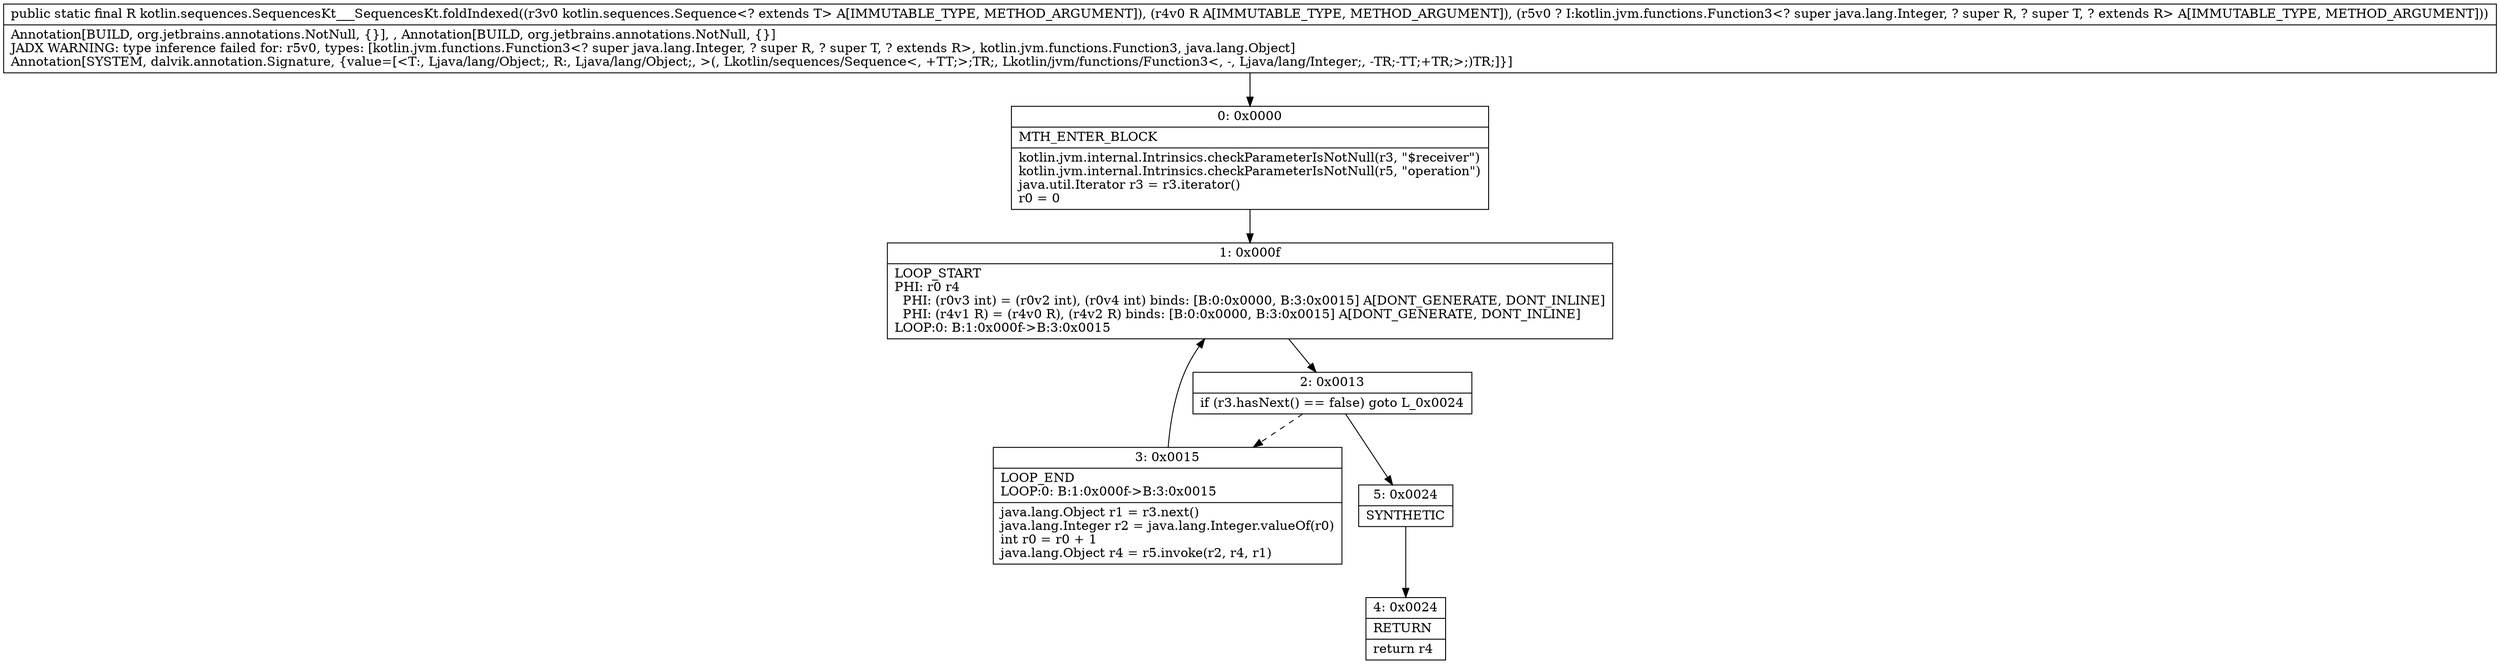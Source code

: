 digraph "CFG forkotlin.sequences.SequencesKt___SequencesKt.foldIndexed(Lkotlin\/sequences\/Sequence;Ljava\/lang\/Object;Lkotlin\/jvm\/functions\/Function3;)Ljava\/lang\/Object;" {
Node_0 [shape=record,label="{0\:\ 0x0000|MTH_ENTER_BLOCK\l|kotlin.jvm.internal.Intrinsics.checkParameterIsNotNull(r3, \"$receiver\")\lkotlin.jvm.internal.Intrinsics.checkParameterIsNotNull(r5, \"operation\")\ljava.util.Iterator r3 = r3.iterator()\lr0 = 0\l}"];
Node_1 [shape=record,label="{1\:\ 0x000f|LOOP_START\lPHI: r0 r4 \l  PHI: (r0v3 int) = (r0v2 int), (r0v4 int) binds: [B:0:0x0000, B:3:0x0015] A[DONT_GENERATE, DONT_INLINE]\l  PHI: (r4v1 R) = (r4v0 R), (r4v2 R) binds: [B:0:0x0000, B:3:0x0015] A[DONT_GENERATE, DONT_INLINE]\lLOOP:0: B:1:0x000f\-\>B:3:0x0015\l}"];
Node_2 [shape=record,label="{2\:\ 0x0013|if (r3.hasNext() == false) goto L_0x0024\l}"];
Node_3 [shape=record,label="{3\:\ 0x0015|LOOP_END\lLOOP:0: B:1:0x000f\-\>B:3:0x0015\l|java.lang.Object r1 = r3.next()\ljava.lang.Integer r2 = java.lang.Integer.valueOf(r0)\lint r0 = r0 + 1\ljava.lang.Object r4 = r5.invoke(r2, r4, r1)\l}"];
Node_4 [shape=record,label="{4\:\ 0x0024|RETURN\l|return r4\l}"];
Node_5 [shape=record,label="{5\:\ 0x0024|SYNTHETIC\l}"];
MethodNode[shape=record,label="{public static final R kotlin.sequences.SequencesKt___SequencesKt.foldIndexed((r3v0 kotlin.sequences.Sequence\<? extends T\> A[IMMUTABLE_TYPE, METHOD_ARGUMENT]), (r4v0 R A[IMMUTABLE_TYPE, METHOD_ARGUMENT]), (r5v0 ? I:kotlin.jvm.functions.Function3\<? super java.lang.Integer, ? super R, ? super T, ? extends R\> A[IMMUTABLE_TYPE, METHOD_ARGUMENT]))  | Annotation[BUILD, org.jetbrains.annotations.NotNull, \{\}], , Annotation[BUILD, org.jetbrains.annotations.NotNull, \{\}]\lJADX WARNING: type inference failed for: r5v0, types: [kotlin.jvm.functions.Function3\<? super java.lang.Integer, ? super R, ? super T, ? extends R\>, kotlin.jvm.functions.Function3, java.lang.Object]\lAnnotation[SYSTEM, dalvik.annotation.Signature, \{value=[\<T:, Ljava\/lang\/Object;, R:, Ljava\/lang\/Object;, \>(, Lkotlin\/sequences\/Sequence\<, +TT;\>;TR;, Lkotlin\/jvm\/functions\/Function3\<, \-, Ljava\/lang\/Integer;, \-TR;\-TT;+TR;\>;)TR;]\}]\l}"];
MethodNode -> Node_0;
Node_0 -> Node_1;
Node_1 -> Node_2;
Node_2 -> Node_3[style=dashed];
Node_2 -> Node_5;
Node_3 -> Node_1;
Node_5 -> Node_4;
}

